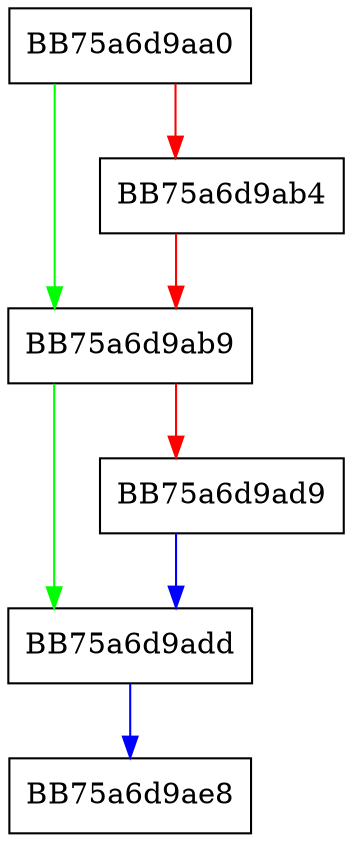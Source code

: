 digraph CreateInstance {
  node [shape="box"];
  graph [splines=ortho];
  BB75a6d9aa0 -> BB75a6d9ab9 [color="green"];
  BB75a6d9aa0 -> BB75a6d9ab4 [color="red"];
  BB75a6d9ab4 -> BB75a6d9ab9 [color="red"];
  BB75a6d9ab9 -> BB75a6d9add [color="green"];
  BB75a6d9ab9 -> BB75a6d9ad9 [color="red"];
  BB75a6d9ad9 -> BB75a6d9add [color="blue"];
  BB75a6d9add -> BB75a6d9ae8 [color="blue"];
}